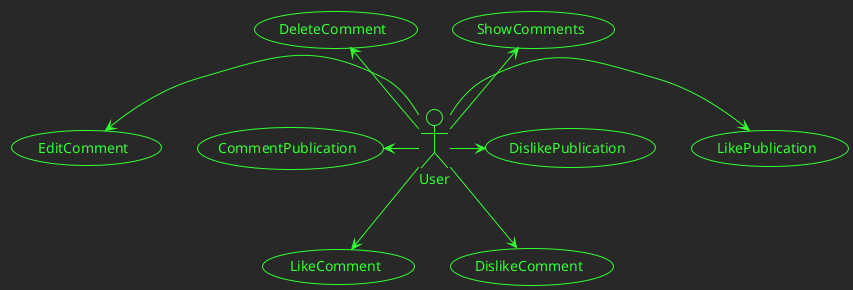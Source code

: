 @startuml publication

!theme crt-green

usecase CommentPublication as CP
usecase EditComment as EC
usecase ShowComments as SC
usecase DeleteComment as DC

usecase LikePublication as LP
usecase DislikePublication as DP
usecase LikeComment as LC
usecase DislikeComment as IC

actor User as U

U -left-> CP
U -left-> EC
U -up-> SC
U -up-> DC
U -right-> LP
U -right-> DP
U -down-> LC
U -down-> IC

@enduml